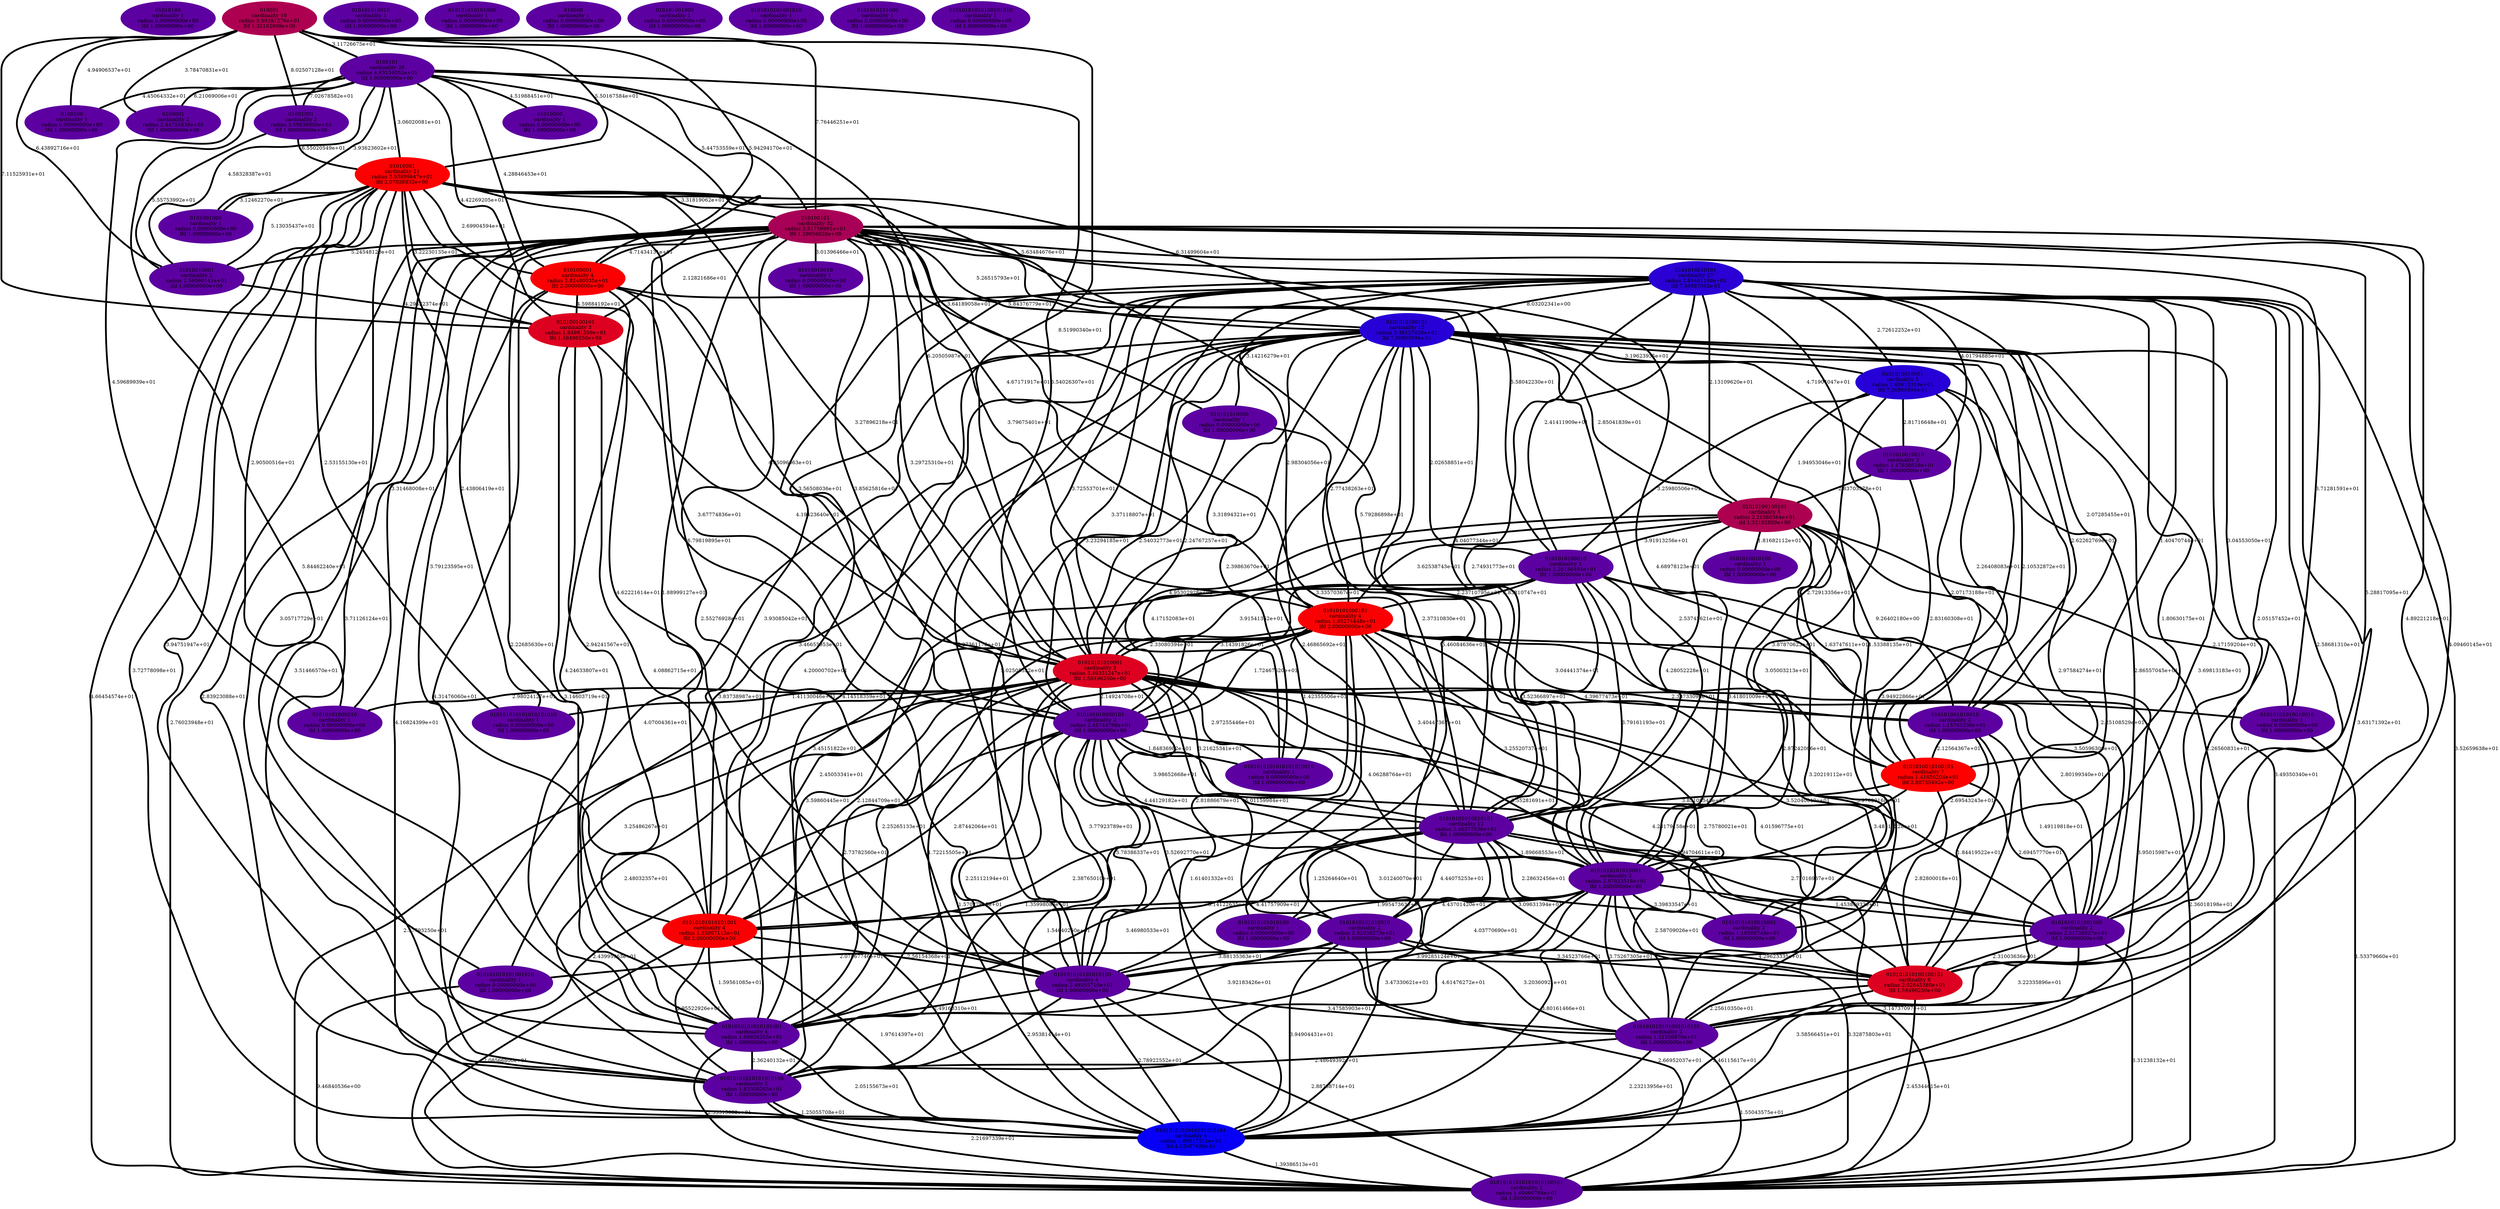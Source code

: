 graph parent_cardinality_optimal_36 {
    edge[style=solid, penwidth="5", labeldistance="10"]
    01010100 [label="01010100\ncardinality 1\nradius 0.00000000e+00\nlfd 1.00000000e+00", color="#5D00A1", style="filled"]
    0101001000 [label="0101001000\ncardinality 1\nradius 0.00000000e+00\nlfd 1.00000000e+00", color="#5D00A1", style="filled"]
    01010010001 [label="01010010001\ncardinality 2\nradius 2.59568141e+01\nlfd 1.00000000e+00", color="#5D00A1", style="filled"]
    010101010100100101 [label="010101010100100101\ncardinality 6\nradius 2.02645380e+01\nlfd 1.58496250e+00", color="#DE0020", style="filled"]
    01010101010001 [label="01010101010001\ncardinality 3\nradius 3.49331247e+01\nlfd 1.58496250e+00", color="#DE0020", style="filled"]
    0101010010010 [label="0101010010010\ncardinality 2\nradius 1.47838628e+01\nlfd 1.00000000e+00", color="#5D00A1", style="filled"]
    0101010010100 [label="0101010010100\ncardinality 1\nradius 0.00000000e+00\nlfd 1.00000000e+00", color="#5D00A1", style="filled"]
    0101010101010101010010 [label="0101010101010101010010\ncardinality 1\nradius 0.00000000e+00\nlfd 1.00000000e+00", color="#5D00A1", style="filled"]
    010101010010 [label="010101010010\ncardinality 1\nradius 0.00000000e+00\nlfd 1.00000000e+00", color="#5D00A1", style="filled"]
    010101010101000 [label="010101010101000\ncardinality 1\nradius 0.00000000e+00\nlfd 1.00000000e+00", color="#5D00A1", style="filled"]
    0101010101010010 [label="0101010101010010\ncardinality 2\nradius 2.32038273e+01\nlfd 1.00000000e+00", color="#5D00A1", style="filled"]
    01010101010010001 [label="01010101010010001\ncardinality 2\nradius 1.10308749e+01\nlfd 1.00000000e+00", color="#5D00A1", style="filled"]
    01010101000101 [label="01010101000101\ncardinality 4\nradius 1.95274448e+01\nlfd 2.00000000e+00", color="#FB0003", style="filled"]
    01010100100101 [label="01010100100101\ncardinality 5\nradius 2.21860564e+01\nlfd 1.32192809e+00", color="#AD0051", style="filled"]
    010101010101001010 [label="010101010101001010\ncardinality 1\nradius 0.00000000e+00\nlfd 1.00000000e+00", color="#5D00A1", style="filled"]
    010101010101010100 [label="010101010101010100\ncardinality 4\nradius 2.49355710e+01\nlfd 1.00000000e+00", color="#5D00A1", style="filled"]
    01010101010101010100101 [label="01010101010101010100101\ncardinality 2\nradius 1.60466788e+01\nlfd 1.00000000e+00", color="#5D00A1", style="filled"]
    01010010010 [label="01010010010\ncardinality 1\nradius 0.00000000e+00\nlfd 1.00000000e+00", color="#5D00A1", style="filled"]
    010101010101010101010 [label="010101010101010101010\ncardinality 1\nradius 0.00000000e+00\nlfd 1.00000000e+00", color="#5D00A1", style="filled"]
    01010000 [label="01010000\ncardinality 1\nradius 0.00000000e+00\nlfd 1.00000000e+00", color="#5D00A1", style="filled"]
    010000 [label="010000\ncardinality 1\nradius 0.00000000e+00\nlfd 1.00000000e+00", color="#5D00A1", style="filled"]
    01010101010101010100 [label="01010101010101010100\ncardinality 2\nradius 1.83308265e+01\nlfd 1.00000000e+00", color="#5D00A1", style="filled"]
    010101010101001010101 [label="010101010101001010101\ncardinality 2\nradius 1.21356870e+01\nlfd 1.00000000e+00", color="#5D00A1", style="filled"]
    0101010101010100 [label="0101010101010100\ncardinality 1\nradius 0.00000000e+00\nlfd 1.00000000e+00", color="#5D00A1", style="filled"]
    010101001010010 [label="010101001010010\ncardinality 2\nradius 1.15763336e+01\nlfd 1.00000000e+00", color="#5D00A1", style="filled"]
    010101001000 [label="010101001000\ncardinality 1\nradius 0.00000000e+00\nlfd 1.00000000e+00", color="#5D00A1", style="filled"]
    0101010101010101010101 [label="0101010101010101010101\ncardinality 4\nradius 1.69617511e+01\nlfd 4.15037499e-01", color="#0800F6", style="filled"]
    0101010101001000 [label="0101010101001000\ncardinality 2\nradius 2.01726027e+01\nlfd 1.00000000e+00", color="#5D00A1", style="filled"]
    010001 [label="010001\ncardinality 10\nradius 5.59391276e+01\nlfd 1.32192809e+00", color="#AD0051", style="filled"]
    01010101010101001 [label="01010101010101001\ncardinality 4\nradius 1.35097113e+01\nlfd 2.00000000e+00", color="#FB0003", style="filled"]
    0100100 [label="0100100\ncardinality 1\nradius 0.00000000e+00\nlfd 1.00000000e+00", color="#5D00A1", style="filled"]
    0100001 [label="0100001\ncardinality 2\nradius 2.44755838e+01\nlfd 1.00000000e+00", color="#5D00A1", style="filled"]
    0100101 [label="0100101\ncardinality 26\nradius 4.63134052e+01\nlfd 1.00000000e+00", color="#5D00A1", style="filled"]
    01001001 [label="01001001\ncardinality 2\nradius 3.59636900e+01\nlfd 1.00000000e+00", color="#5D00A1", style="filled"]
    0101010101001010 [label="0101010101001010\ncardinality 1\nradius 0.00000000e+00\nlfd 1.00000000e+00", color="#5D00A1", style="filled"]
    01010101010010101 [label="01010101010010101\ncardinality 12\nradius 2.46377536e+01\nlfd 1.00000000e+00", color="#5D00A1", style="filled"]
    01010001 [label="01010001\ncardinality 21\nradius 3.53899647e+01\nlfd 2.07038933e+00", color="#FC0002", style="filled"]
    0101010101010101001 [label="0101010101010101001\ncardinality 4\nradius 1.69826205e+01\nlfd 1.00000000e+00", color="#5D00A1", style="filled"]
    0101010010100101 [label="0101010010100101\ncardinality 7\nradius 1.41656204e+01\nlfd 2.80735492e+00", color="#FE0000", style="filled"]
    010100100101 [label="010100100101\ncardinality 3\nradius 1.94991359e+01\nlfd 1.58496250e+00", color="#DE0020", style="filled"]
    0101010010001 [label="0101010010001\ncardinality 5\nradius 1.60915319e+01\nlfd 7.36965594e-01", color="#2700D7", style="filled"]
    010101010000101 [label="010101010000101\ncardinality 2\nradius 2.45744786e+01\nlfd 1.00000000e+00", color="#5D00A1", style="filled"]
    0101010100101 [label="0101010100101\ncardinality 10\nradius 3.36127639e+01\nlfd 7.36965594e-01", color="#2700D7", style="filled"]
    0101010101000 [label="0101010101000\ncardinality 1\nradius 0.00000000e+00\nlfd 1.00000000e+00", color="#5D00A1", style="filled"]
    01010101010010010 [label="01010101010010010\ncardinality 1\nradius 0.00000000e+00\nlfd 1.00000000e+00", color="#5D00A1", style="filled"]
    0101010100010 [label="0101010100010\ncardinality 2\nradius 2.26186494e+01\nlfd 1.00000000e+00", color="#5D00A1", style="filled"]
    01010101010100101010 [label="01010101010100101010\ncardinality 1\nradius 0.00000000e+00\nlfd 1.00000000e+00", color="#5D00A1", style="filled"]
    010101010000 [label="010101010000\ncardinality 1\nradius 0.00000000e+00\nlfd 1.00000000e+00", color="#5D00A1", style="filled"]
    01010101000010 [label="01010101000010\ncardinality 1\nradius 0.00000000e+00\nlfd 1.00000000e+00", color="#5D00A1", style="filled"]
    010100001 [label="010100001\ncardinality 4\nradius 2.82480035e+01\nlfd 2.00000000e+00", color="#FB0003", style="filled"]
    0101010101010001 [label="0101010101010001\ncardinality 2\nradius 2.87023518e+01\nlfd 1.00000000e+00", color="#5D00A1", style="filled"]
    0101010010101 [label="0101010010101\ncardinality 27\nradius 2.85461188e+01\nlfd 7.54887502e-01", color="#2A00D4", style="filled"]
    010100101 [label="010100101\ncardinality 32\nradius 3.91756991e+01\nlfd 1.29956028e+00", color="#A80056", style="filled"]
    0101010010101 -- 01010101010101010100101 [label="3.52659638e+01"]
    010101010101001010 -- 01010101010101010100101 [label="9.46840536e+00"]
    0101010010101 -- 0101010010100101 [label="1.40470744e+01"]
    0101010101001000 -- 010101010101001010101 [label="3.22335896e+01"]
    0101010100010 -- 0101010101010101001 [label="3.59860445e+01"]
    010100100101 -- 0101010101010101001 [label="3.14603719e+01"]
    0100101 -- 01010101000010 [label="4.59689939e+01"]
    010101010000101 -- 010101010100100101 [label="3.94704611e+01"]
    0101010010101 -- 010101001010010 [label="2.07285455e+01"]
    01010101010001 -- 01010101010010001 [label="3.55281691e+01"]
    0101010100101 -- 01010101000101 [label="2.77438263e+01"]
    010100101 -- 01010101010001 [label="3.29725310e+01"]
    010100101 -- 01010101010010101 [label="4.04077344e+01"]
    01010101000101 -- 0101010101010101001 [label="2.25265133e+01"]
    01010101010001 -- 010101010000101 [label="2.14924708e+01"]
    010101010000101 -- 0101010101010101010010 [label="1.84836982e+01"]
    0101010101010010 -- 010101010100100101 [label="3.34523766e+01"]
    01010101000101 -- 0101010101010101010010 [label="1.42355506e+01"]
    0101010010101 -- 0101010101010001 [label="2.72913356e+01"]
    0101010010010 -- 0101010010100101 [label="2.83160308e+01"]
    01010101000101 -- 0101010101001000 [label="2.80199340e+01"]
    0101010010101 -- 0101010010010 [label="4.01794885e+01"]
    01010101000101 -- 01010101010001 [label="2.33080394e+01"]
    01010101010001 -- 0101010101010101010010 [label="2.97255446e+01"]
    01010101010101001 -- 01010101010101010100 [label="2.95522926e+01"]
    010100100101 -- 010101010101010100 [label="4.08862715e+01"]
    0101010100101 -- 01010101010010010 [label="3.04553050e+01"]
    010100101 -- 01010101000010 [label="3.31468008e+01"]
    010100101 -- 01010010001 [label="5.24548120e+01"]
    0101010010101 -- 010101010000101 [label="3.37118807e+01"]
    0101010101010010 -- 0101010101010101010101 [label="3.94904431e+01"]
    010101010000101 -- 010101010101010100 [label="3.78386337e+01"]
    010001 -- 01010001 [label="5.50167584e+01"]
    010100101 -- 01010101010101010100 [label="3.51466570e+01"]
    010100101 -- 0101010100010 [label="5.58042230e+01"]
    010001 -- 01010010001 [label="6.43892716e+01"]
    0101010100010 -- 0101010101010001 [label="3.79161193e+01"]
    010001 -- 01001001 [label="8.02507128e+01"]
    0101010010010 -- 01010100100101 [label="2.83703578e+01"]
    0101010010101 -- 01010101010101010100 [label="4.14518359e+01"]
    010100001 -- 010100100101 [label="4.59884192e+01"]
    01010101010001 -- 01010101010010010 [label="2.33733096e+01"]
    01010100100101 -- 01010101010010101 [label="4.28052228e+01"]
    010100101 -- 0101010101010001 [label="4.68978123e+01"]
    0101010100101 -- 0101010101010001 [label="2.53745621e+01"]
    010001 -- 010100101 [label="7.76446251e+01"]
    010100101 -- 010101010101001010 [label="3.05717729e+01"]
    01010101010001 -- 01010101010101010100101 [label="2.57793250e+01"]
    010100001 -- 0101010101010101010101 [label="4.16824399e+01"]
    01010101010010101 -- 01010101010101001 [label="2.38765010e+01"]
    01010101010010101 -- 0101010101010010 [label="4.44075253e+01"]
    01010001 -- 010101010101010100 [label="4.62221614e+01"]
    0100101 -- 0100100 [label="4.45064332e+01"]
    0101010100010 -- 01010101010010101 [label="3.52366897e+01"]
    010100101 -- 010101010100100101 [label="4.89221218e+01"]
    01010101000101 -- 01010101010101010100101 [label="2.36018198e+01"]
    0101010100101 -- 0101010101010101010010 [label="2.39863670e+01"]
    0101010100101 -- 0101010010100101 [label="2.10532872e+01"]
    010100101 -- 010101010101010100 [label="2.55276928e+01"]
    01010101010010101 -- 0101010101001000 [label="2.77016967e+01"]
    01010101010001 -- 010101010101010101010 [label="1.41130046e+01"]
    010101010000101 -- 01010101010101010100 [label="1.35998088e+01"]
    01010101000101 -- 010101010101010100 [label="2.81886679e+01"]
    0101010101010101010101 -- 01010101010101010100101 [label="1.39386513e+01"]
    0101010101010010 -- 01010101010101010100101 [label="2.66952037e+01"]
    0101010100101 -- 0101010101010010 [label="5.46084636e+01"]
    010101010100100101 -- 01010101010101010100101 [label="2.45344615e+01"]
    0100101 -- 01010101010001 [label="6.20505987e+01"]
    0101010010101 -- 010101010100100101 [label="2.58681310e+01"]
    01010101010010101 -- 0101010101010101001 [label="3.46980533e+01"]
    0101010010001 -- 010101001010010 [label="2.26408083e+01"]
    0100101 -- 010100001 [label="4.28846453e+01"]
    010100101 -- 010101010101001010101 [label="4.09460145e+01"]
    01010100100101 -- 010101010100100101 [label="2.26560831e+01"]
    01010100100101 -- 01010101000101 [label="3.62538743e+01"]
    01010101010001 -- 0101010101010101010101 [label="1.57077815e+01"]
    010100101 -- 0101010101001000 [label="5.28817095e+01"]
    01010101010001 -- 0101010101001000 [label="3.97029168e+01"]
    010100001 -- 01010101010001 [label="3.56508036e+01"]
    010100101 -- 010100001 [label="4.71434131e+01"]
    0101010100010 -- 01010101010001 [label="3.91541352e+01"]
    0101010010101 -- 01010100100101 [label="2.13109620e+01"]
    01010101010001 -- 010101010101001010 [label="3.25486267e+01"]
    010101010101001010101 -- 01010101010101010100101 [label="1.55043575e+01"]
    01010101010001 -- 010101001010010 [label="4.39677473e+01"]
    0101010010101 -- 01010101010101001 [label="3.93085042e+01"]
    0100101 -- 01010001 [label="3.06020081e+01"]
    0101010100101 -- 0101010101010100 [label="2.46865692e+01"]
    0101010100101 -- 01010101010101010100 [label="4.07004361e+01"]
    01010101000101 -- 010101010000101 [label="1.72467620e+01"]
    0101010101010001 -- 010101010100100101 [label="2.58709026e+01"]
    0101010101001000 -- 01010101010101010100101 [label="3.31238132e+01"]
    010100101 -- 0101010101010101010101 [label="2.83923088e+01"]
    01010101000101 -- 01010101010010101 [label="3.40447367e+01"]
    0101010100101 -- 0101010101010101001 [label="3.83738987e+01"]
    01010101000101 -- 010101010100100101 [label="3.52040040e+01"]
    0101010100010 -- 010101010000101 [label="3.14391826e+01"]
    010100100101 -- 01010101010101001 [label="2.94241567e+01"]
    0101010010101 -- 0101010100010 [label="2.41411909e+01"]
    0101010100101 -- 010101001010010 [label="2.62262769e+01"]
    01010001 -- 010100100101 [label="3.22230135e+01"]
    010100101 -- 0101010010101 [label="5.63484676e+01"]
    010101010101010100 -- 0101010101010101001 [label="2.49160310e+01"]
    0101010010001 -- 0101010010010 [label="2.81716648e+01"]
    0100101 -- 01010010001 [label="4.58328387e+01"]
    01010001 -- 01010101010101001 [label="3.79123595e+01"]
    0101010010101 -- 0101010101010101001 [label="4.20000702e+01"]
    01010001 -- 0101010101010101001 [label="3.71126124e+01"]
    0101010101010001 -- 0101010101010101001 [label="3.99285124e+01"]
    0100101 -- 0101001000 [label="3.93623602e+01"]
    01001001 -- 01010001 [label="6.55020549e+01"]
    0101010100101 -- 010101010000 [label="3.14216279e+01"]
    01010001 -- 010100001 [label="2.69904594e+01"]
    01010001 -- 010101010101010101010 [label="2.53155130e+01"]
    01010100100101 -- 010101010101001010101 [label="3.20219112e+01"]
    01010101000101 -- 0101010101010101010101 [label="1.61401332e+01"]
    01010001 -- 0101010100101 [label="6.31499604e+01"]
    010100101 -- 01010101000101 [label="3.79675401e+01"]
    0101010101010001 -- 0101010101010101010101 [label="3.80161466e+01"]
    01010101010010101 -- 0101010101010101010101 [label="3.47330621e+01"]
    0100101 -- 010101010000101 [label="6.54026307e+01"]
    0101010100101 -- 01010101010101010100101 [label="3.49350340e+01"]
    010101001010010 -- 010101010100100101 [label="1.84419522e+01"]
    01010001 -- 01010101000101 [label="4.67171917e+01"]
    01010101010001 -- 01010101000010 [label="2.98024127e+01"]
    0101010100010 -- 01010101000101 [label="2.83810747e+01"]
    01010101010101010100 -- 01010101010101010100101 [label="2.21697339e+01"]
    010101010100100101 -- 0101010101010101010101 [label="3.46115617e+01"]
    0101010010101 -- 0101010100101 [label="8.03202341e+00"]
    0101010100010 -- 0101010101010101010101 [label="3.95015987e+01"]
    0101010100101 -- 010101010101001010101 [label="3.94922866e+01"]
    010001 -- 01010101010001 [label="8.51990340e+01"]
    01010101010010101 -- 010101010101010100 [label="4.41757909e+01"]
    01010101000101 -- 010101001010010 [label="3.04441374e+01"]
    0101010010001 -- 0101010010100101 [label="2.07173188e+01"]
    0101010101010010 -- 010101010101001010 [label="2.07867746e+01"]
    01010101010010101 -- 01010101010010001 [label="2.28632456e+01"]
    010101010101001010101 -- 0101010101010101010101 [label="2.23213956e+01"]
    0101010100010 -- 0101010101001000 [label="3.50596306e+01"]
    010101010101010100 -- 01010101010101010100 [label="2.95381414e+01"]
    010100101 -- 010101010000101 [label="3.85625816e+01"]
    0100101 -- 010100100101 [label="4.42269205e+01"]
    01010101010001 -- 010101010101010100 [label="3.77923789e+01"]
    0101010010101 -- 0101010101001000 [label="2.05157452e+01"]
    0101010010100101 -- 0101010101001000 [label="2.69457770e+01"]
    010100101 -- 0101010101010101001 [label="2.22685630e+01"]
    010100001 -- 0101010101010101001 [label="4.24633807e+01"]
    010101010000101 -- 0101010101010101001 [label="2.25112194e+01"]
    0101010101010101001 -- 01010101010101010100101 [label="2.35315682e+01"]
    0101010010001 -- 0101010101001000 [label="2.86557045e+01"]
    010100101 -- 0101010101010010 [label="3.33570367e+01"]
    01010001 -- 0101001000 [label="3.12462270e+01"]
    0101010010101 -- 0101010101010101010101 [label="3.63171392e+01"]
    0101010100101 -- 01010101010010001 [label="1.53388135e+01"]
    01010100100101 -- 0101010010100101 [label="1.63747611e+01"]
    0101010100101 -- 01010100100101 [label="2.85041839e+01"]
    01010010001 -- 010100100101 [label="4.29532374e+01"]
    010100101 -- 01010010010 [label="3.01396466e+01"]
    0101010010101 -- 010101010101001010101 [label="3.69813183e+01"]
    01010101010001 -- 010101010101001010101 [label="3.52692770e+01"]
    0101010101010101001 -- 0101010101010101010101 [label="2.05155673e+01"]
    010100101 -- 01010101010101001 [label="1.88999127e+01"]
    01010001 -- 010100101 [label="3.31819062e+01"]
    01010101000101 -- 01010101010101001 [label="2.45053341e+01"]
    01010001 -- 01010101010101010100101 [label="4.66454574e+01"]
    0101010010101 -- 01010101000101 [label="2.98304056e+01"]
    0101010101010010 -- 010101010101001010101 [label="3.20360921e+01"]
    010101010000101 -- 0101010101001000 [label="4.01596775e+01"]
    0101010100101 -- 010101010000101 [label="3.23294185e+01"]
    010101010000 -- 01010101010001 [label="2.54032773e+01"]
    0101010101010001 -- 01010101010101010100101 [label="3.32875803e+01"]
    01010100100101 -- 010101010000101 [label="4.17152083e+01"]
    01010101010101001 -- 010101010101010100 [label="2.56154368e+01"]
    01010101010001 -- 01010101010010101 [label="3.21625341e+01"]
    0101010101010001 -- 0101010101010010 [label="4.43701420e+01"]
    010101010100100101 -- 010101010101001010101 [label="2.25610350e+01"]
    01010001 -- 01010101010101010100 [label="3.94751947e+01"]
    01010100100101 -- 010101001010010 [label="9.26402180e+00"]
    01010001 -- 01010010001 [label="5.13035437e+01"]
    0101010101010001 -- 01010101010101001 [label="3.14122635e+01"]
    010101010101010100 -- 0101010101010101010101 [label="2.78922552e+01"]
    010001 -- 010100001 [label="5.94294170e+01"]
    0101010101010101001 -- 01010101010101010100 [label="2.36240132e+01"]
    0101010010101 -- 01010101010001 [label="3.72553701e+01"]
    0101010100101 -- 010101010101010100 [label="5.02505532e+01"]
    01010001 -- 0101010101010101010101 [label="3.72778098e+01"]
    01010101010001 -- 01010101010101001 [label="2.12844709e+01"]
    01010101010001 -- 0101010101010001 [label="4.06288764e+01"]
    0101010101010001 -- 010101010101010100 [label="4.03770690e+01"]
    01001001 -- 01010010001 [label="5.55753992e+01"]
    0101010100101 -- 01010101010010101 [label="2.23710795e+01"]
    01010001 -- 01010101010001 [label="3.27896218e+01"]
    010101010000 -- 01010101010010101 [label="2.37310830e+01"]
    0101010010100101 -- 01010101010010101 [label="3.85108543e+01"]
    01010101010010101 -- 0101010101010001 [label="1.89668553e+01"]
    0100101 -- 01010000 [label="4.51988451e+01"]
    0101010101010001 -- 0101010101010100 [label="1.99547363e+01"]
    0101010101010001 -- 0101010101001000 [label="1.45386932e+01"]
    01010001 -- 010101010000101 [label="4.05096063e+01"]
    0101010100101 -- 0101010101010101010101 [label="3.45151822e+01"]
    0101010010001 -- 0101010101010001 [label="3.87870623e+01"]
    0101010010101 -- 010101010101010100 [label="5.27361176e+01"]
    0101010101001000 -- 010101010101010100 [label="4.29623335e+01"]
    0101010010001 -- 0101010100010 [label="3.25980506e+01"]
    01010101010001 -- 0101010101010010 [label="5.01159984e+01"]
    01010101010010101 -- 01010101010101010100101 [label="3.14737097e+01"]
    01010101010001 -- 0101010101010101001 [label="2.73782560e+01"]
    0101010101010001 -- 010101010101001010101 [label="3.75267305e+01"]
    0100101 -- 0101010101010101001 [label="5.84462240e+01"]
    0101010101010001 -- 01010101010010001 [label="3.39833547e+01"]
    0100101 -- 010100101 [label="5.44753559e+01"]
    01010101010101001 -- 01010101010101010100101 [label="2.08566800e+01"]
    010101001010010 -- 0101010101010001 [label="2.69543243e+01"]
    010101010101010100 -- 01010101010101010100101 [label="2.88768714e+01"]
    0101010100101 -- 0101010101001000 [label="2.17159204e+01"]
    0101010100010 -- 0101010010100101 [label="3.05003213e+01"]
    0101010100101 -- 0101010100010 [label="2.02658851e+01"]
    0101010010100101 -- 010101010100100101 [label="2.82800018e+01"]
    01010001 -- 01010101010010101 [label="5.79286898e+01"]
    0101010100101 -- 0101010010010 [label="4.71904047e+01"]
    01010100100101 -- 0101010100010 [label="3.91913256e+01"]
    0101010101001000 -- 0101010101010101010101 [label="3.58566451e+01"]
    0101010101010010 -- 0101010101010101001 [label="3.92183426e+01"]
    010101001010010 -- 0101010101001000 [label="1.49119818e+01"]
    01010101000101 -- 010101010101001010101 [label="2.75780021e+01"]
    0101010010101 -- 01010101010010101 [label="2.74931773e+01"]
    010101010000101 -- 0101010101010001 [label="4.44129182e+01"]
    0101010100101 -- 010101010100100101 [label="2.97584274e+01"]
    01010101010101001 -- 0101010101010101001 [label="1.59561085e+01"]
    010100101 -- 0101010100101 [label="5.26515793e+01"]
    0101010010001 -- 01010100100101 [label="1.94953046e+01"]
    01010101000101 -- 01010101010101010100 [label="1.72215505e+01"]
    010101010000101 -- 01010101010101010100101 [label="2.43995963e+01"]
    010100001 -- 0101010100101 [label="5.84376779e+01"]
    0101010101010001 -- 01010101010101010100 [label="4.61476272e+01"]
    0101010100101 -- 01010101010001 [label="3.31894321e+01"]
    010101010000101 -- 010101010101001010101 [label="3.01240070e+01"]
    010001 -- 0100100 [label="4.94906537e+01"]
    0100101 -- 01001001 [label="7.02678582e+01"]
    01010101000101 -- 0101010101010001 [label="3.25520737e+01"]
    01010101010001 -- 010101010100100101 [label="4.23179158e+01"]
    010101010101010100 -- 010101010101001010101 [label="3.47585903e+01"]
    010101010000101 -- 01010101010010101 [label="3.98652668e+01"]
    0101010100101 -- 01010101010101001 [label="3.46655953e+01"]
    010001 -- 010100100101 [label="7.11525931e+01"]
    010100101 -- 01010101010010010 [label="3.71281591e+01"]
    0101010101001000 -- 010101010100100101 [label="2.31003636e+01"]
    0101010100010 -- 01010101010010001 [label="2.87242006e+01"]
    010100001 -- 01010101010101010100 [label="4.31476060e+01"]
    010001 -- 0100001 [label="3.78470831e+01"]
    01010101010001 -- 01010101010101010100 [label="2.48032357e+01"]
    010101010101001010101 -- 01010101010101010100 [label="2.48649392e+01"]
    01010101010010101 -- 0101010101010100 [label="1.25264640e+01"]
    010101010000101 -- 01010101010101001 [label="2.87442064e+01"]
    01010100100101 -- 0101010010100 [label="1.81682112e+01"]
    0101010010101 -- 0101010101010101010010 [label="2.24767257e+01"]
    0101010010101 -- 0101010010001 [label="2.72612252e+01"]
    0101010100101 -- 0101010010001 [label="3.19623935e+01"]
    0101010101010010 -- 010101010101010100 [label="3.88135363e+01"]
    010100101 -- 01010101010101010100101 [label="2.76023948e+01"]
    0100101 -- 010101010101010100 [label="6.79819895e+01"]
    01010101010101010100 -- 0101010101010101010101 [label="1.25055708e+01"]
    010100101 -- 010100100101 [label="2.12821686e+01"]
    01010001 -- 01010101000010 [label="2.90500516e+01"]
    010100101 -- 010101010000 [label="3.64189058e+01"]
    01010101010010010 -- 01010101010101010100101 [label="1.53379660e+01"]
    0100101 -- 0100001 [label="6.21069006e+01"]
    01010100100101 -- 0101010101001000 [label="2.25108529e+01"]
    0101010010100101 -- 0101010101010001 [label="3.48118328e+01"]
    010101001010010 -- 0101010010100101 [label="2.12564367e+01"]
    010101010000101 -- 0101010101010101010101 [label="1.54640260e+01"]
    01010100100101 -- 0101010101010001 [label="3.41801009e+01"]
    01010101010010101 -- 010101010100100101 [label="3.09631394e+01"]
    010100100101 -- 01010101010001 [label="4.19423640e+01"]
    01010101010101001 -- 0101010101010101010101 [label="1.97614397e+01"]
    010001 -- 0100101 [label="3.11726675e+01"]
    01010100100101 -- 01010101010001 [label="4.95302928e+01"]
    010100001 -- 010101010000101 [label="3.67774836e+01"]
    0101010010101 -- 01010101010010001 [label="1.80630175e+01"]
    010100101 -- 010101010101010101010 [label="2.43806419e+01"]
}
